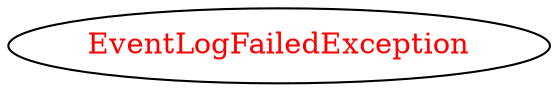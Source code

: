 digraph dependencyGraph {
 concentrate=true;
 ranksep="2.0";
 rankdir="LR"; 
 splines="ortho";
"EventLogFailedException" [fontcolor="red"];
}